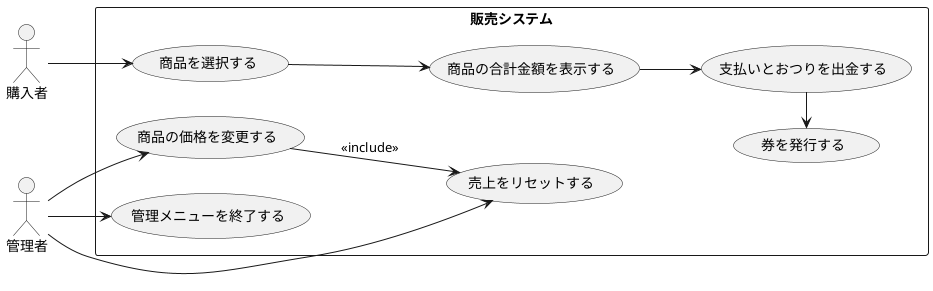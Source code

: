 @startuml ユースケース_券売機
    left to right direction
    actor 購入者
    actor 管理者
    rectangle 販売システム {
        usecase "商品を選択する" as 選択
        usecase "商品の合計金額を表示する" as 金額出力
        usecase "支払いとおつりを出金する" as おつり出力
        usecase "券を発行する" as 券発行
        usecase "売上をリセットする" as リセット
        usecase "商品の価格を変更する" as 変更
        usecase "管理メニューを終了する" as 終了
    }
    購入者 --> 選択
    選択 --> 金額出力
    金額出力 --> おつり出力
    おつり出力 -l-> 券発行
    管理者 --> リセット
    管理者 --> 変更
    管理者 --> 終了
    変更 --> リセット : <<include>>
@enduml